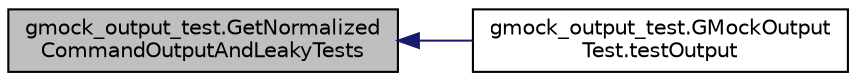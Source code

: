 digraph "gmock_output_test.GetNormalizedCommandOutputAndLeakyTests"
{
  edge [fontname="Helvetica",fontsize="10",labelfontname="Helvetica",labelfontsize="10"];
  node [fontname="Helvetica",fontsize="10",shape=record];
  rankdir="LR";
  Node15 [label="gmock_output_test.GetNormalized\lCommandOutputAndLeakyTests",height=0.2,width=0.4,color="black", fillcolor="grey75", style="filled", fontcolor="black"];
  Node15 -> Node16 [dir="back",color="midnightblue",fontsize="10",style="solid",fontname="Helvetica"];
  Node16 [label="gmock_output_test.GMockOutput\lTest.testOutput",height=0.2,width=0.4,color="black", fillcolor="white", style="filled",URL="$d6/d09/classgmock__output__test_1_1_g_mock_output_test.html#a661e7846690f48328fd9e0834fde9980"];
}
